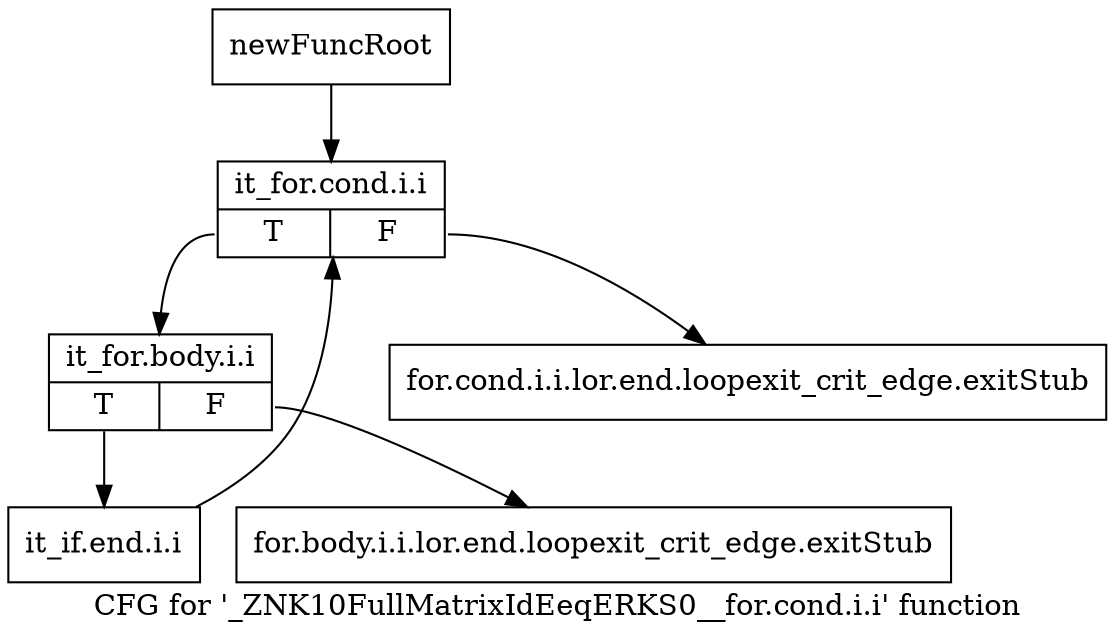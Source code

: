 digraph "CFG for '_ZNK10FullMatrixIdEeqERKS0__for.cond.i.i' function" {
	label="CFG for '_ZNK10FullMatrixIdEeqERKS0__for.cond.i.i' function";

	Node0x9290990 [shape=record,label="{newFuncRoot}"];
	Node0x9290990 -> Node0x9290a80;
	Node0x92909e0 [shape=record,label="{for.cond.i.i.lor.end.loopexit_crit_edge.exitStub}"];
	Node0x9290a30 [shape=record,label="{for.body.i.i.lor.end.loopexit_crit_edge.exitStub}"];
	Node0x9290a80 [shape=record,label="{it_for.cond.i.i|{<s0>T|<s1>F}}"];
	Node0x9290a80:s0 -> Node0x9290ad0;
	Node0x9290a80:s1 -> Node0x92909e0;
	Node0x9290ad0 [shape=record,label="{it_for.body.i.i|{<s0>T|<s1>F}}"];
	Node0x9290ad0:s0 -> Node0x9290b20;
	Node0x9290ad0:s1 -> Node0x9290a30;
	Node0x9290b20 [shape=record,label="{it_if.end.i.i}"];
	Node0x9290b20 -> Node0x9290a80;
}
